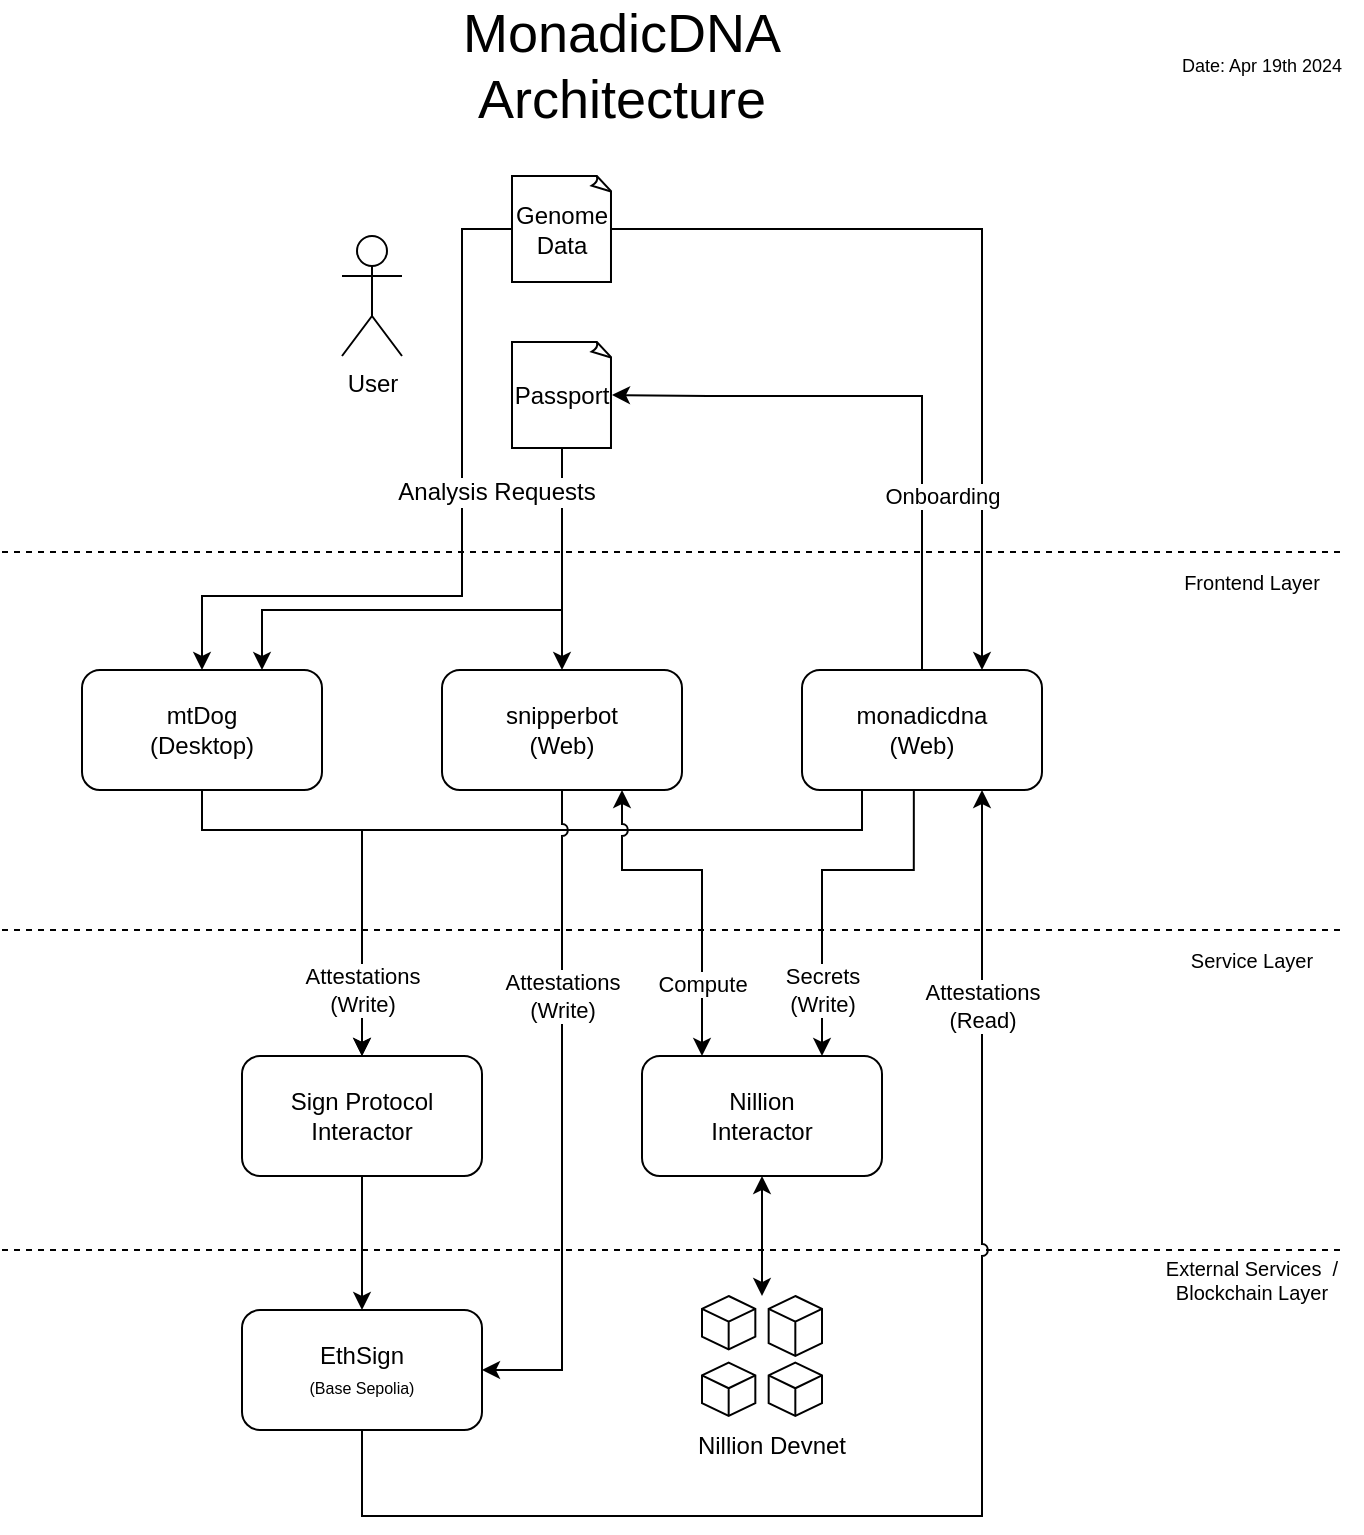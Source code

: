 <mxfile version="19.0.3" type="device"><diagram id="TH6hJ1NMpxKrAHFOpeb-" name="Page-1"><mxGraphModel dx="1497" dy="839" grid="1" gridSize="10" guides="1" tooltips="1" connect="1" arrows="1" fold="1" page="1" pageScale="1" pageWidth="850" pageHeight="1100" math="0" shadow="0"><root><mxCell id="0"/><mxCell id="1" parent="0"/><mxCell id="3pzBW3WNmVw_8nCq3KhX-99" style="edgeStyle=orthogonalEdgeStyle;rounded=0;jumpStyle=arc;orthogonalLoop=1;jettySize=auto;html=1;exitX=0.5;exitY=1;exitDx=0;exitDy=0;entryX=0.5;entryY=0;entryDx=0;entryDy=0;labelBackgroundColor=default;fontSize=11;startArrow=none;startFill=0;" edge="1" parent="1" source="3pzBW3WNmVw_8nCq3KhX-1" target="3pzBW3WNmVw_8nCq3KhX-98"><mxGeometry relative="1" as="geometry"/></mxCell><mxCell id="3pzBW3WNmVw_8nCq3KhX-1" value="Sign Protocol&lt;br&gt;Interactor" style="rounded=1;whiteSpace=wrap;html=1;" vertex="1" parent="1"><mxGeometry x="160" y="660" width="120" height="60" as="geometry"/></mxCell><mxCell id="3pzBW3WNmVw_8nCq3KhX-34" style="edgeStyle=orthogonalEdgeStyle;rounded=0;orthogonalLoop=1;jettySize=auto;html=1;exitX=0.5;exitY=1;exitDx=0;exitDy=0;startArrow=classic;startFill=1;" edge="1" parent="1" source="3pzBW3WNmVw_8nCq3KhX-3"><mxGeometry relative="1" as="geometry"><mxPoint x="420" y="780" as="targetPoint"/></mxGeometry></mxCell><mxCell id="3pzBW3WNmVw_8nCq3KhX-3" value="Nillion&lt;br&gt;Interactor" style="rounded=1;whiteSpace=wrap;html=1;" vertex="1" parent="1"><mxGeometry x="360" y="660" width="120" height="60" as="geometry"/></mxCell><mxCell id="3pzBW3WNmVw_8nCq3KhX-40" style="edgeStyle=orthogonalEdgeStyle;rounded=0;orthogonalLoop=1;jettySize=auto;html=1;exitX=0.25;exitY=1;exitDx=0;exitDy=0;startArrow=none;startFill=0;" edge="1" parent="1" source="3pzBW3WNmVw_8nCq3KhX-4" target="3pzBW3WNmVw_8nCq3KhX-1"><mxGeometry relative="1" as="geometry"><Array as="points"><mxPoint x="470" y="547"/><mxPoint x="220" y="547"/></Array></mxGeometry></mxCell><mxCell id="3pzBW3WNmVw_8nCq3KhX-44" style="edgeStyle=orthogonalEdgeStyle;rounded=0;orthogonalLoop=1;jettySize=auto;html=1;exitX=0.466;exitY=0.985;exitDx=0;exitDy=0;entryX=0.75;entryY=0;entryDx=0;entryDy=0;startArrow=none;startFill=0;exitPerimeter=0;" edge="1" parent="1" source="3pzBW3WNmVw_8nCq3KhX-4" target="3pzBW3WNmVw_8nCq3KhX-3"><mxGeometry relative="1" as="geometry"><Array as="points"><mxPoint x="496" y="567"/><mxPoint x="450" y="567"/></Array></mxGeometry></mxCell><mxCell id="3pzBW3WNmVw_8nCq3KhX-45" value="Secrets&lt;br&gt;(Write)" style="edgeLabel;html=1;align=center;verticalAlign=middle;resizable=0;points=[];" vertex="1" connectable="0" parent="3pzBW3WNmVw_8nCq3KhX-44"><mxGeometry x="0.125" y="1" relative="1" as="geometry"><mxPoint x="-1" y="46" as="offset"/></mxGeometry></mxCell><mxCell id="3pzBW3WNmVw_8nCq3KhX-74" style="edgeStyle=orthogonalEdgeStyle;rounded=0;orthogonalLoop=1;jettySize=auto;html=1;entryX=1;entryY=0.5;entryDx=0;entryDy=0;entryPerimeter=0;startArrow=none;startFill=0;" edge="1" parent="1" source="3pzBW3WNmVw_8nCq3KhX-4" target="3pzBW3WNmVw_8nCq3KhX-51"><mxGeometry relative="1" as="geometry"><Array as="points"><mxPoint x="500" y="330"/><mxPoint x="393" y="330"/></Array></mxGeometry></mxCell><mxCell id="3pzBW3WNmVw_8nCq3KhX-4" value="monadicdna&lt;br&gt;(Web)" style="rounded=1;whiteSpace=wrap;html=1;" vertex="1" parent="1"><mxGeometry x="440" y="467" width="120" height="60" as="geometry"/></mxCell><mxCell id="3pzBW3WNmVw_8nCq3KhX-82" value="Compute" style="edgeStyle=orthogonalEdgeStyle;rounded=0;jumpStyle=arc;orthogonalLoop=1;jettySize=auto;html=1;exitX=0.75;exitY=1;exitDx=0;exitDy=0;entryX=0.25;entryY=0;entryDx=0;entryDy=0;startArrow=classic;startFill=1;" edge="1" parent="1" source="3pzBW3WNmVw_8nCq3KhX-5" target="3pzBW3WNmVw_8nCq3KhX-3"><mxGeometry x="0.576" relative="1" as="geometry"><Array as="points"><mxPoint x="350" y="567"/><mxPoint x="390" y="567"/></Array><mxPoint as="offset"/></mxGeometry></mxCell><mxCell id="3pzBW3WNmVw_8nCq3KhX-102" value="&lt;span style=&quot;color: rgb(0, 0, 0); font-family: Helvetica; font-size: 11px; font-style: normal; font-variant-ligatures: normal; font-variant-caps: normal; font-weight: 400; letter-spacing: normal; orphans: 2; text-align: center; text-indent: 0px; text-transform: none; widows: 2; word-spacing: 0px; -webkit-text-stroke-width: 0px; background-color: rgb(255, 255, 255); text-decoration-thickness: initial; text-decoration-style: initial; text-decoration-color: initial; float: none; display: inline !important;&quot;&gt;Attestations&lt;/span&gt;&lt;br style=&quot;color: rgb(0, 0, 0); font-family: Helvetica; font-size: 11px; font-style: normal; font-variant-ligatures: normal; font-variant-caps: normal; font-weight: 400; letter-spacing: normal; orphans: 2; text-align: center; text-indent: 0px; text-transform: none; widows: 2; word-spacing: 0px; -webkit-text-stroke-width: 0px; text-decoration-thickness: initial; text-decoration-style: initial; text-decoration-color: initial;&quot;&gt;&lt;span style=&quot;color: rgb(0, 0, 0); font-family: Helvetica; font-size: 11px; font-style: normal; font-variant-ligatures: normal; font-variant-caps: normal; font-weight: 400; letter-spacing: normal; orphans: 2; text-align: center; text-indent: 0px; text-transform: none; widows: 2; word-spacing: 0px; -webkit-text-stroke-width: 0px; background-color: rgb(255, 255, 255); text-decoration-thickness: initial; text-decoration-style: initial; text-decoration-color: initial; float: none; display: inline !important;&quot;&gt;(Write)&lt;/span&gt;" style="edgeStyle=orthogonalEdgeStyle;rounded=0;jumpStyle=arc;orthogonalLoop=1;jettySize=auto;html=1;exitX=0.5;exitY=1;exitDx=0;exitDy=0;entryX=1;entryY=0.5;entryDx=0;entryDy=0;labelBackgroundColor=default;fontSize=11;startArrow=none;startFill=0;" edge="1" parent="1" source="3pzBW3WNmVw_8nCq3KhX-5" target="3pzBW3WNmVw_8nCq3KhX-98"><mxGeometry x="-0.376" relative="1" as="geometry"><mxPoint as="offset"/></mxGeometry></mxCell><mxCell id="3pzBW3WNmVw_8nCq3KhX-5" value="snipperbot&lt;br&gt;(Web)" style="rounded=1;whiteSpace=wrap;html=1;" vertex="1" parent="1"><mxGeometry x="260" y="467" width="120" height="60" as="geometry"/></mxCell><mxCell id="3pzBW3WNmVw_8nCq3KhX-41" value="Attestations&lt;br&gt;(Write)" style="edgeStyle=orthogonalEdgeStyle;rounded=0;orthogonalLoop=1;jettySize=auto;html=1;exitX=0.5;exitY=1;exitDx=0;exitDy=0;entryX=0.5;entryY=0;entryDx=0;entryDy=0;startArrow=none;startFill=0;" edge="1" parent="1" source="3pzBW3WNmVw_8nCq3KhX-6" target="3pzBW3WNmVw_8nCq3KhX-1"><mxGeometry x="0.69" relative="1" as="geometry"><Array as="points"><mxPoint x="140" y="547"/><mxPoint x="220" y="547"/></Array><mxPoint as="offset"/></mxGeometry></mxCell><mxCell id="3pzBW3WNmVw_8nCq3KhX-6" value="mtDog&lt;br&gt;(Desktop)" style="rounded=1;whiteSpace=wrap;html=1;" vertex="1" parent="1"><mxGeometry x="80" y="467" width="120" height="60" as="geometry"/></mxCell><mxCell id="3pzBW3WNmVw_8nCq3KhX-23" value="" style="group" vertex="1" connectable="0" parent="1"><mxGeometry x="390" y="780" width="90" height="100" as="geometry"/></mxCell><mxCell id="3pzBW3WNmVw_8nCq3KhX-15" value="" style="group" vertex="1" connectable="0" parent="3pzBW3WNmVw_8nCq3KhX-23"><mxGeometry width="60" height="60" as="geometry"/></mxCell><mxCell id="3pzBW3WNmVw_8nCq3KhX-16" value="" style="html=1;whiteSpace=wrap;shape=isoCube2;backgroundOutline=1;isoAngle=15;" vertex="1" parent="3pzBW3WNmVw_8nCq3KhX-15"><mxGeometry width="26.667" height="26.667" as="geometry"/></mxCell><mxCell id="3pzBW3WNmVw_8nCq3KhX-17" value="" style="html=1;whiteSpace=wrap;shape=isoCube2;backgroundOutline=1;isoAngle=15;" vertex="1" parent="3pzBW3WNmVw_8nCq3KhX-15"><mxGeometry x="33.33" width="26.67" height="30" as="geometry"/></mxCell><mxCell id="3pzBW3WNmVw_8nCq3KhX-18" value="" style="html=1;whiteSpace=wrap;shape=isoCube2;backgroundOutline=1;isoAngle=15;" vertex="1" parent="3pzBW3WNmVw_8nCq3KhX-15"><mxGeometry x="33.333" y="33.333" width="26.667" height="26.667" as="geometry"/></mxCell><mxCell id="3pzBW3WNmVw_8nCq3KhX-19" value="" style="html=1;whiteSpace=wrap;shape=isoCube2;backgroundOutline=1;isoAngle=15;" vertex="1" parent="3pzBW3WNmVw_8nCq3KhX-15"><mxGeometry y="33.333" width="26.667" height="26.667" as="geometry"/></mxCell><mxCell id="3pzBW3WNmVw_8nCq3KhX-21" value="Nillion Devnet" style="text;html=1;strokeColor=none;fillColor=none;align=center;verticalAlign=middle;whiteSpace=wrap;rounded=0;" vertex="1" parent="3pzBW3WNmVw_8nCq3KhX-23"><mxGeometry x="-10" y="60" width="90" height="30" as="geometry"/></mxCell><mxCell id="3pzBW3WNmVw_8nCq3KhX-49" value="User" style="shape=umlActor;verticalLabelPosition=bottom;verticalAlign=top;html=1;outlineConnect=0;" vertex="1" parent="1"><mxGeometry x="210" y="250" width="30" height="60" as="geometry"/></mxCell><mxCell id="3pzBW3WNmVw_8nCq3KhX-67" value="Onboarding" style="edgeStyle=orthogonalEdgeStyle;rounded=0;orthogonalLoop=1;jettySize=auto;html=1;exitX=1;exitY=0.5;exitDx=0;exitDy=0;exitPerimeter=0;entryX=0.75;entryY=0;entryDx=0;entryDy=0;startArrow=none;startFill=0;" edge="1" parent="1" source="3pzBW3WNmVw_8nCq3KhX-50" target="3pzBW3WNmVw_8nCq3KhX-4"><mxGeometry x="0.571" y="-20" relative="1" as="geometry"><mxPoint as="offset"/></mxGeometry></mxCell><mxCell id="3pzBW3WNmVw_8nCq3KhX-92" style="edgeStyle=orthogonalEdgeStyle;rounded=0;jumpStyle=arc;orthogonalLoop=1;jettySize=auto;html=1;labelBackgroundColor=default;fontSize=10;startArrow=none;startFill=0;entryX=0.5;entryY=0;entryDx=0;entryDy=0;" edge="1" parent="1" source="3pzBW3WNmVw_8nCq3KhX-50" target="3pzBW3WNmVw_8nCq3KhX-6"><mxGeometry relative="1" as="geometry"><mxPoint x="120" y="420" as="targetPoint"/><Array as="points"><mxPoint x="270" y="247"/><mxPoint x="270" y="430"/><mxPoint x="140" y="430"/></Array></mxGeometry></mxCell><mxCell id="3pzBW3WNmVw_8nCq3KhX-50" value="Genome&lt;br&gt;Data" style="whiteSpace=wrap;html=1;shape=mxgraph.basic.document" vertex="1" parent="1"><mxGeometry x="295" y="220" width="50" height="53" as="geometry"/></mxCell><mxCell id="3pzBW3WNmVw_8nCq3KhX-75" style="edgeStyle=orthogonalEdgeStyle;rounded=0;orthogonalLoop=1;jettySize=auto;html=1;exitX=0.5;exitY=1;exitDx=0;exitDy=0;exitPerimeter=0;entryX=0.5;entryY=0;entryDx=0;entryDy=0;startArrow=none;startFill=0;" edge="1" parent="1" source="3pzBW3WNmVw_8nCq3KhX-51" target="3pzBW3WNmVw_8nCq3KhX-5"><mxGeometry relative="1" as="geometry"/></mxCell><mxCell id="3pzBW3WNmVw_8nCq3KhX-76" style="edgeStyle=orthogonalEdgeStyle;rounded=0;orthogonalLoop=1;jettySize=auto;html=1;exitX=0.5;exitY=1;exitDx=0;exitDy=0;exitPerimeter=0;entryX=0.75;entryY=0;entryDx=0;entryDy=0;startArrow=none;startFill=0;" edge="1" parent="1" source="3pzBW3WNmVw_8nCq3KhX-51" target="3pzBW3WNmVw_8nCq3KhX-6"><mxGeometry relative="1" as="geometry"><Array as="points"><mxPoint x="320" y="437"/><mxPoint x="170" y="437"/></Array></mxGeometry></mxCell><mxCell id="3pzBW3WNmVw_8nCq3KhX-51" value="Passport" style="whiteSpace=wrap;html=1;shape=mxgraph.basic.document" vertex="1" parent="1"><mxGeometry x="295" y="303" width="50" height="53" as="geometry"/></mxCell><mxCell id="3pzBW3WNmVw_8nCq3KhX-69" value="Analysis&amp;nbsp;Requests" style="text;html=1;align=center;verticalAlign=middle;whiteSpace=wrap;rounded=0;labelBackgroundColor=default;spacingBottom=2;" vertex="1" parent="1"><mxGeometry x="235" y="364" width="105" height="30" as="geometry"/></mxCell><mxCell id="3pzBW3WNmVw_8nCq3KhX-83" value="Service Layer" style="text;html=1;strokeColor=none;fillColor=none;align=center;verticalAlign=middle;whiteSpace=wrap;rounded=0;labelBackgroundColor=none;fontSize=10;fontStyle=0" vertex="1" parent="1"><mxGeometry x="620" y="597" width="90" height="30" as="geometry"/></mxCell><mxCell id="3pzBW3WNmVw_8nCq3KhX-84" value="" style="endArrow=none;dashed=1;html=1;rounded=0;jumpStyle=none;" edge="1" parent="1"><mxGeometry width="50" height="50" relative="1" as="geometry"><mxPoint x="40" y="757" as="sourcePoint"/><mxPoint x="710" y="757" as="targetPoint"/></mxGeometry></mxCell><mxCell id="3pzBW3WNmVw_8nCq3KhX-85" value="External Services&amp;nbsp; / Blockchain Layer" style="text;html=1;strokeColor=none;fillColor=none;align=center;verticalAlign=middle;whiteSpace=wrap;rounded=0;labelBackgroundColor=none;fontSize=10;fontStyle=0" vertex="1" parent="1"><mxGeometry x="620" y="757" width="90" height="30" as="geometry"/></mxCell><mxCell id="3pzBW3WNmVw_8nCq3KhX-86" value="" style="endArrow=none;dashed=1;html=1;rounded=0;jumpStyle=none;" edge="1" parent="1"><mxGeometry width="50" height="50" relative="1" as="geometry"><mxPoint x="40" y="408" as="sourcePoint"/><mxPoint x="710" y="408" as="targetPoint"/></mxGeometry></mxCell><mxCell id="3pzBW3WNmVw_8nCq3KhX-87" value="Frontend Layer" style="text;html=1;strokeColor=none;fillColor=none;align=center;verticalAlign=middle;whiteSpace=wrap;rounded=0;labelBackgroundColor=none;fontSize=10;fontStyle=0" vertex="1" parent="1"><mxGeometry x="620" y="408" width="90" height="30" as="geometry"/></mxCell><mxCell id="3pzBW3WNmVw_8nCq3KhX-89" value="Attestations&lt;br style=&quot;font-size: 11px;&quot;&gt;(Read)" style="edgeStyle=orthogonalEdgeStyle;rounded=0;jumpStyle=arc;orthogonalLoop=1;jettySize=auto;html=1;entryX=0.75;entryY=1;entryDx=0;entryDy=0;fontSize=11;startArrow=none;startFill=0;labelBackgroundColor=default;exitX=0.5;exitY=1;exitDx=0;exitDy=0;" edge="1" parent="1" source="3pzBW3WNmVw_8nCq3KhX-98" target="3pzBW3WNmVw_8nCq3KhX-4"><mxGeometry x="0.7" relative="1" as="geometry"><mxPoint x="300" y="827" as="sourcePoint"/><Array as="points"><mxPoint x="220" y="890"/><mxPoint x="530" y="890"/></Array><mxPoint as="offset"/></mxGeometry></mxCell><mxCell id="3pzBW3WNmVw_8nCq3KhX-90" value="" style="endArrow=none;dashed=1;html=1;rounded=0;jumpStyle=none;" edge="1" parent="1"><mxGeometry width="50" height="50" relative="1" as="geometry"><mxPoint x="40" y="597" as="sourcePoint"/><mxPoint x="710" y="597" as="targetPoint"/></mxGeometry></mxCell><mxCell id="3pzBW3WNmVw_8nCq3KhX-93" value="MonadicDNA&lt;br&gt;Architecture" style="text;html=1;strokeColor=none;fillColor=none;align=center;verticalAlign=middle;whiteSpace=wrap;rounded=0;dashed=1;dashPattern=1 2;labelBackgroundColor=none;fontSize=27;" vertex="1" parent="1"><mxGeometry x="160" y="150" width="380" height="30" as="geometry"/></mxCell><mxCell id="3pzBW3WNmVw_8nCq3KhX-94" value="Date: Apr 19th 2024" style="text;html=1;strokeColor=none;fillColor=none;align=center;verticalAlign=middle;whiteSpace=wrap;rounded=0;dashed=1;dashPattern=1 2;labelBackgroundColor=none;fontSize=9;" vertex="1" parent="1"><mxGeometry x="620" y="150" width="100" height="30" as="geometry"/></mxCell><mxCell id="3pzBW3WNmVw_8nCq3KhX-98" value="EthSign&lt;br&gt;&lt;font style=&quot;font-size: 8px;&quot;&gt;(Base Sepolia)&lt;/font&gt;" style="rounded=1;whiteSpace=wrap;html=1;" vertex="1" parent="1"><mxGeometry x="160" y="787" width="120" height="60" as="geometry"/></mxCell></root></mxGraphModel></diagram></mxfile>